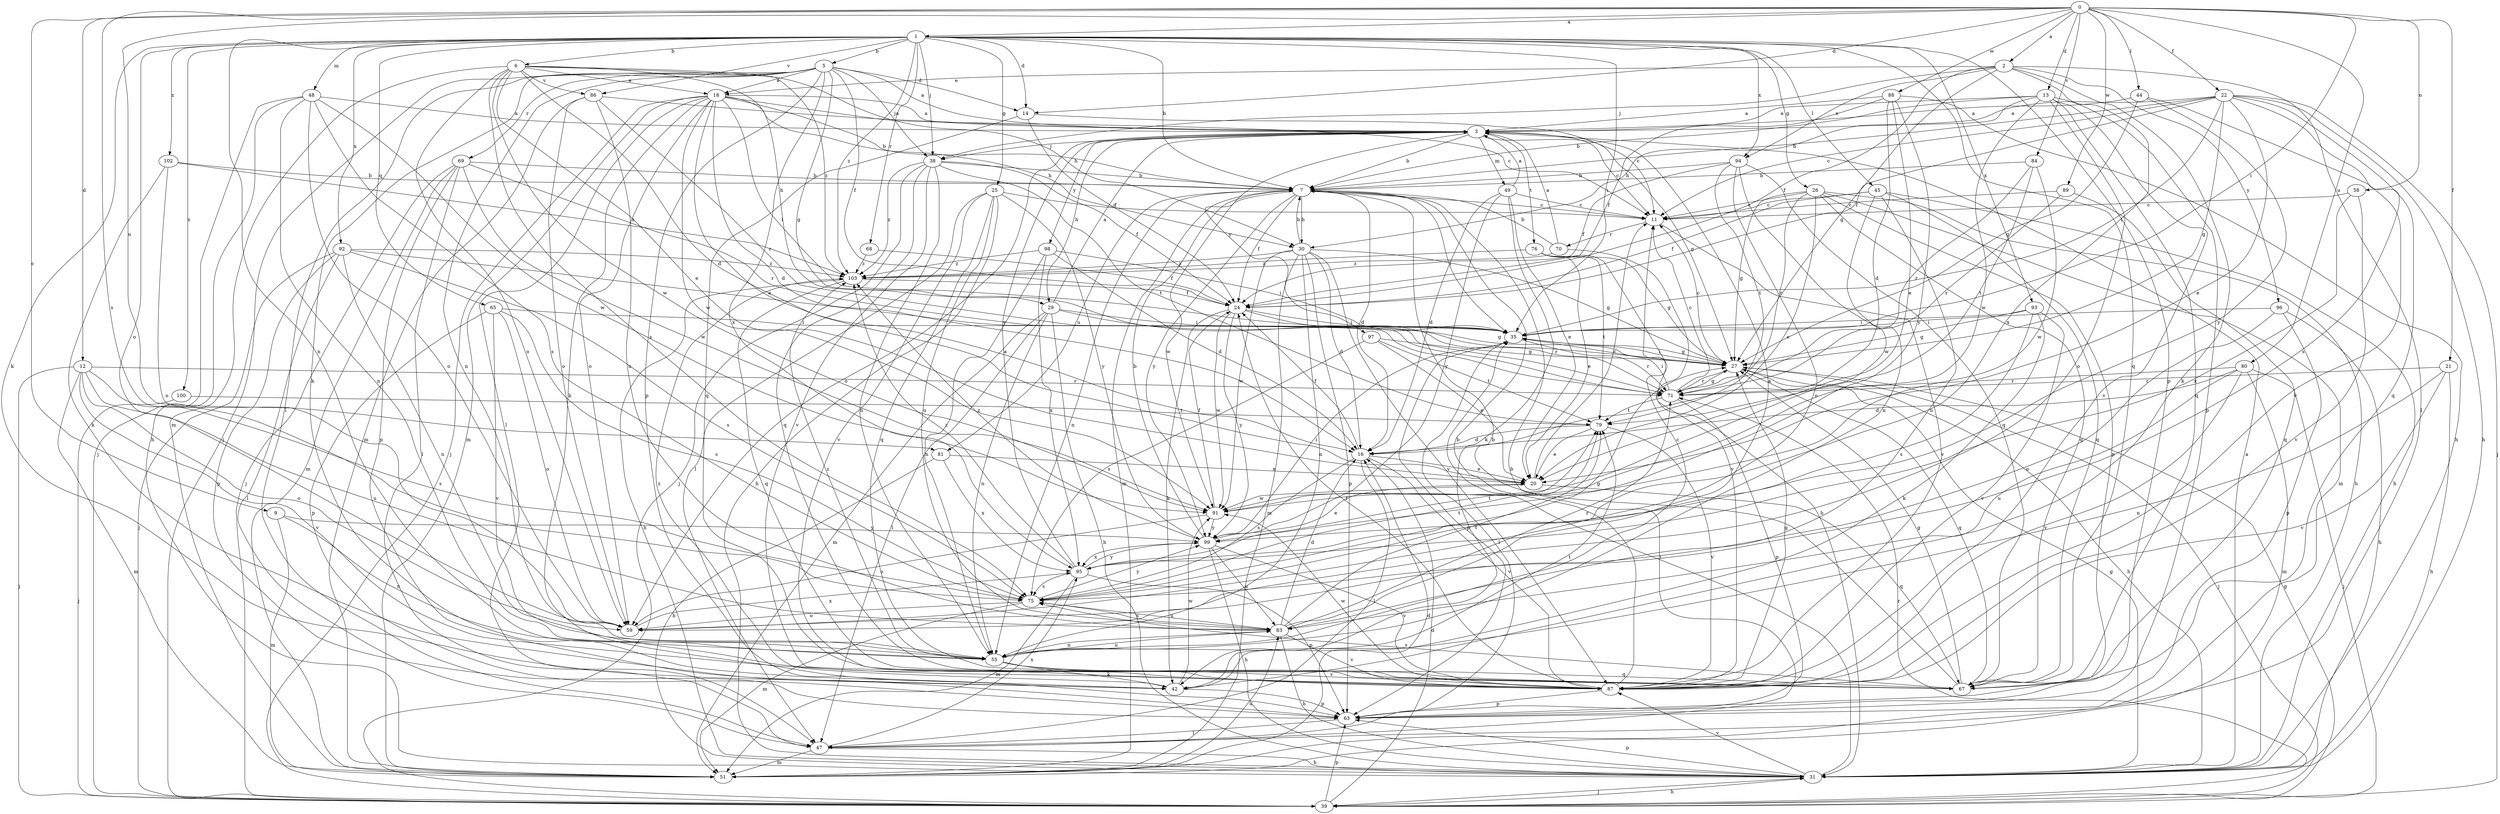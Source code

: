 strict digraph  {
0;
1;
2;
3;
5;
6;
7;
9;
11;
12;
13;
14;
16;
18;
20;
21;
22;
24;
25;
26;
27;
29;
30;
31;
35;
38;
39;
42;
44;
45;
47;
48;
49;
51;
55;
58;
59;
63;
65;
67;
68;
69;
70;
71;
75;
76;
79;
80;
81;
83;
84;
86;
87;
88;
89;
91;
92;
93;
94;
95;
96;
97;
98;
99;
100;
102;
103;
0 -> 1  [label=a];
0 -> 2  [label=a];
0 -> 9  [label=c];
0 -> 12  [label=d];
0 -> 13  [label=d];
0 -> 14  [label=d];
0 -> 21  [label=f];
0 -> 22  [label=f];
0 -> 35  [label=i];
0 -> 44  [label=l];
0 -> 58  [label=o];
0 -> 75  [label=s];
0 -> 80  [label=u];
0 -> 81  [label=u];
0 -> 84  [label=v];
0 -> 88  [label=w];
0 -> 89  [label=w];
1 -> 5  [label=b];
1 -> 6  [label=b];
1 -> 7  [label=b];
1 -> 14  [label=d];
1 -> 25  [label=g];
1 -> 26  [label=g];
1 -> 35  [label=i];
1 -> 38  [label=j];
1 -> 42  [label=k];
1 -> 45  [label=l];
1 -> 48  [label=m];
1 -> 55  [label=n];
1 -> 59  [label=o];
1 -> 63  [label=p];
1 -> 65  [label=q];
1 -> 67  [label=q];
1 -> 68  [label=r];
1 -> 86  [label=v];
1 -> 92  [label=x];
1 -> 93  [label=x];
1 -> 94  [label=x];
1 -> 100  [label=z];
1 -> 102  [label=z];
1 -> 103  [label=z];
2 -> 18  [label=e];
2 -> 24  [label=f];
2 -> 27  [label=g];
2 -> 38  [label=j];
2 -> 42  [label=k];
2 -> 47  [label=l];
2 -> 94  [label=x];
2 -> 95  [label=x];
2 -> 96  [label=y];
3 -> 7  [label=b];
3 -> 11  [label=c];
3 -> 27  [label=g];
3 -> 29  [label=h];
3 -> 38  [label=j];
3 -> 49  [label=m];
3 -> 59  [label=o];
3 -> 76  [label=t];
3 -> 97  [label=y];
3 -> 98  [label=y];
5 -> 3  [label=a];
5 -> 14  [label=d];
5 -> 18  [label=e];
5 -> 24  [label=f];
5 -> 27  [label=g];
5 -> 38  [label=j];
5 -> 39  [label=j];
5 -> 42  [label=k];
5 -> 47  [label=l];
5 -> 55  [label=n];
5 -> 63  [label=p];
5 -> 69  [label=r];
5 -> 95  [label=x];
6 -> 16  [label=d];
6 -> 18  [label=e];
6 -> 20  [label=e];
6 -> 29  [label=h];
6 -> 30  [label=h];
6 -> 51  [label=m];
6 -> 59  [label=o];
6 -> 75  [label=s];
6 -> 86  [label=v];
6 -> 91  [label=w];
6 -> 103  [label=z];
7 -> 11  [label=c];
7 -> 16  [label=d];
7 -> 24  [label=f];
7 -> 30  [label=h];
7 -> 35  [label=i];
7 -> 51  [label=m];
7 -> 55  [label=n];
7 -> 81  [label=u];
7 -> 91  [label=w];
7 -> 99  [label=y];
9 -> 51  [label=m];
9 -> 55  [label=n];
9 -> 99  [label=y];
11 -> 70  [label=r];
11 -> 87  [label=v];
12 -> 39  [label=j];
12 -> 51  [label=m];
12 -> 59  [label=o];
12 -> 71  [label=r];
12 -> 75  [label=s];
12 -> 83  [label=u];
12 -> 87  [label=v];
13 -> 3  [label=a];
13 -> 7  [label=b];
13 -> 30  [label=h];
13 -> 59  [label=o];
13 -> 63  [label=p];
13 -> 67  [label=q];
13 -> 87  [label=v];
13 -> 91  [label=w];
14 -> 11  [label=c];
14 -> 24  [label=f];
14 -> 67  [label=q];
16 -> 20  [label=e];
16 -> 24  [label=f];
16 -> 47  [label=l];
16 -> 75  [label=s];
16 -> 87  [label=v];
18 -> 3  [label=a];
18 -> 7  [label=b];
18 -> 11  [label=c];
18 -> 16  [label=d];
18 -> 20  [label=e];
18 -> 30  [label=h];
18 -> 35  [label=i];
18 -> 39  [label=j];
18 -> 42  [label=k];
18 -> 47  [label=l];
18 -> 51  [label=m];
18 -> 59  [label=o];
18 -> 91  [label=w];
20 -> 11  [label=c];
20 -> 67  [label=q];
20 -> 91  [label=w];
21 -> 31  [label=h];
21 -> 55  [label=n];
21 -> 71  [label=r];
21 -> 87  [label=v];
22 -> 3  [label=a];
22 -> 7  [label=b];
22 -> 11  [label=c];
22 -> 20  [label=e];
22 -> 24  [label=f];
22 -> 27  [label=g];
22 -> 31  [label=h];
22 -> 35  [label=i];
22 -> 39  [label=j];
22 -> 67  [label=q];
22 -> 75  [label=s];
24 -> 35  [label=i];
24 -> 42  [label=k];
24 -> 71  [label=r];
24 -> 91  [label=w];
24 -> 99  [label=y];
25 -> 11  [label=c];
25 -> 31  [label=h];
25 -> 47  [label=l];
25 -> 67  [label=q];
25 -> 83  [label=u];
25 -> 87  [label=v];
25 -> 99  [label=y];
26 -> 11  [label=c];
26 -> 20  [label=e];
26 -> 27  [label=g];
26 -> 31  [label=h];
26 -> 51  [label=m];
26 -> 63  [label=p];
26 -> 67  [label=q];
26 -> 71  [label=r];
27 -> 11  [label=c];
27 -> 31  [label=h];
27 -> 35  [label=i];
27 -> 39  [label=j];
27 -> 67  [label=q];
27 -> 71  [label=r];
29 -> 3  [label=a];
29 -> 27  [label=g];
29 -> 31  [label=h];
29 -> 35  [label=i];
29 -> 47  [label=l];
29 -> 51  [label=m];
29 -> 55  [label=n];
30 -> 7  [label=b];
30 -> 16  [label=d];
30 -> 27  [label=g];
30 -> 51  [label=m];
30 -> 55  [label=n];
30 -> 63  [label=p];
30 -> 87  [label=v];
30 -> 91  [label=w];
30 -> 103  [label=z];
31 -> 3  [label=a];
31 -> 27  [label=g];
31 -> 35  [label=i];
31 -> 39  [label=j];
31 -> 63  [label=p];
31 -> 87  [label=v];
35 -> 27  [label=g];
35 -> 47  [label=l];
35 -> 63  [label=p];
35 -> 71  [label=r];
38 -> 7  [label=b];
38 -> 24  [label=f];
38 -> 39  [label=j];
38 -> 55  [label=n];
38 -> 67  [label=q];
38 -> 79  [label=t];
38 -> 87  [label=v];
38 -> 103  [label=z];
39 -> 16  [label=d];
39 -> 27  [label=g];
39 -> 31  [label=h];
39 -> 63  [label=p];
39 -> 71  [label=r];
42 -> 63  [label=p];
42 -> 79  [label=t];
42 -> 91  [label=w];
42 -> 103  [label=z];
44 -> 3  [label=a];
44 -> 27  [label=g];
44 -> 87  [label=v];
44 -> 99  [label=y];
45 -> 11  [label=c];
45 -> 24  [label=f];
45 -> 31  [label=h];
45 -> 67  [label=q];
45 -> 83  [label=u];
45 -> 91  [label=w];
47 -> 7  [label=b];
47 -> 31  [label=h];
47 -> 51  [label=m];
47 -> 95  [label=x];
48 -> 3  [label=a];
48 -> 31  [label=h];
48 -> 39  [label=j];
48 -> 55  [label=n];
48 -> 59  [label=o];
48 -> 75  [label=s];
48 -> 91  [label=w];
49 -> 3  [label=a];
49 -> 11  [label=c];
49 -> 16  [label=d];
49 -> 20  [label=e];
49 -> 42  [label=k];
49 -> 99  [label=y];
51 -> 16  [label=d];
51 -> 83  [label=u];
55 -> 11  [label=c];
55 -> 42  [label=k];
55 -> 67  [label=q];
55 -> 83  [label=u];
55 -> 87  [label=v];
55 -> 103  [label=z];
58 -> 11  [label=c];
58 -> 87  [label=v];
58 -> 95  [label=x];
59 -> 95  [label=x];
63 -> 47  [label=l];
65 -> 35  [label=i];
65 -> 59  [label=o];
65 -> 63  [label=p];
65 -> 75  [label=s];
65 -> 87  [label=v];
67 -> 7  [label=b];
67 -> 27  [label=g];
67 -> 75  [label=s];
68 -> 24  [label=f];
68 -> 103  [label=z];
69 -> 7  [label=b];
69 -> 39  [label=j];
69 -> 47  [label=l];
69 -> 51  [label=m];
69 -> 63  [label=p];
69 -> 71  [label=r];
69 -> 91  [label=w];
70 -> 3  [label=a];
70 -> 7  [label=b];
70 -> 87  [label=v];
70 -> 103  [label=z];
71 -> 11  [label=c];
71 -> 27  [label=g];
71 -> 35  [label=i];
71 -> 63  [label=p];
71 -> 79  [label=t];
75 -> 27  [label=g];
75 -> 51  [label=m];
75 -> 59  [label=o];
75 -> 79  [label=t];
75 -> 83  [label=u];
75 -> 99  [label=y];
76 -> 20  [label=e];
76 -> 27  [label=g];
76 -> 31  [label=h];
76 -> 79  [label=t];
76 -> 103  [label=z];
79 -> 16  [label=d];
79 -> 20  [label=e];
79 -> 87  [label=v];
80 -> 16  [label=d];
80 -> 39  [label=j];
80 -> 51  [label=m];
80 -> 71  [label=r];
80 -> 83  [label=u];
80 -> 87  [label=v];
81 -> 20  [label=e];
81 -> 31  [label=h];
81 -> 95  [label=x];
83 -> 3  [label=a];
83 -> 16  [label=d];
83 -> 31  [label=h];
83 -> 55  [label=n];
83 -> 71  [label=r];
83 -> 75  [label=s];
83 -> 79  [label=t];
83 -> 87  [label=v];
84 -> 7  [label=b];
84 -> 71  [label=r];
84 -> 79  [label=t];
84 -> 91  [label=w];
86 -> 3  [label=a];
86 -> 51  [label=m];
86 -> 59  [label=o];
86 -> 71  [label=r];
86 -> 83  [label=u];
87 -> 7  [label=b];
87 -> 24  [label=f];
87 -> 27  [label=g];
87 -> 63  [label=p];
87 -> 91  [label=w];
88 -> 3  [label=a];
88 -> 16  [label=d];
88 -> 20  [label=e];
88 -> 24  [label=f];
88 -> 31  [label=h];
88 -> 99  [label=y];
89 -> 11  [label=c];
89 -> 67  [label=q];
89 -> 71  [label=r];
91 -> 24  [label=f];
91 -> 59  [label=o];
91 -> 99  [label=y];
92 -> 39  [label=j];
92 -> 47  [label=l];
92 -> 55  [label=n];
92 -> 63  [label=p];
92 -> 71  [label=r];
92 -> 75  [label=s];
92 -> 103  [label=z];
93 -> 27  [label=g];
93 -> 35  [label=i];
93 -> 42  [label=k];
93 -> 75  [label=s];
93 -> 87  [label=v];
94 -> 7  [label=b];
94 -> 24  [label=f];
94 -> 55  [label=n];
94 -> 59  [label=o];
94 -> 67  [label=q];
94 -> 79  [label=t];
95 -> 3  [label=a];
95 -> 51  [label=m];
95 -> 63  [label=p];
95 -> 75  [label=s];
95 -> 79  [label=t];
95 -> 99  [label=y];
95 -> 103  [label=z];
96 -> 31  [label=h];
96 -> 35  [label=i];
96 -> 59  [label=o];
96 -> 63  [label=p];
97 -> 20  [label=e];
97 -> 27  [label=g];
97 -> 75  [label=s];
97 -> 79  [label=t];
98 -> 16  [label=d];
98 -> 35  [label=i];
98 -> 55  [label=n];
98 -> 95  [label=x];
98 -> 103  [label=z];
99 -> 7  [label=b];
99 -> 20  [label=e];
99 -> 31  [label=h];
99 -> 35  [label=i];
99 -> 83  [label=u];
99 -> 87  [label=v];
99 -> 95  [label=x];
99 -> 103  [label=z];
100 -> 39  [label=j];
100 -> 79  [label=t];
102 -> 7  [label=b];
102 -> 42  [label=k];
102 -> 59  [label=o];
102 -> 103  [label=z];
103 -> 24  [label=f];
103 -> 31  [label=h];
103 -> 67  [label=q];
}
